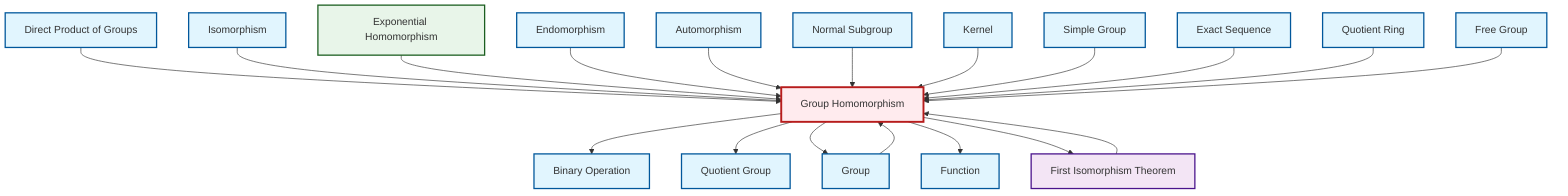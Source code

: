 graph TD
    classDef definition fill:#e1f5fe,stroke:#01579b,stroke-width:2px
    classDef theorem fill:#f3e5f5,stroke:#4a148c,stroke-width:2px
    classDef axiom fill:#fff3e0,stroke:#e65100,stroke-width:2px
    classDef example fill:#e8f5e9,stroke:#1b5e20,stroke-width:2px
    classDef current fill:#ffebee,stroke:#b71c1c,stroke-width:3px
    def-homomorphism["Group Homomorphism"]:::definition
    def-group["Group"]:::definition
    def-free-group["Free Group"]:::definition
    def-quotient-group["Quotient Group"]:::definition
    def-quotient-ring["Quotient Ring"]:::definition
    ex-exponential-homomorphism["Exponential Homomorphism"]:::example
    def-isomorphism["Isomorphism"]:::definition
    def-kernel["Kernel"]:::definition
    def-direct-product["Direct Product of Groups"]:::definition
    def-automorphism["Automorphism"]:::definition
    def-endomorphism["Endomorphism"]:::definition
    def-simple-group["Simple Group"]:::definition
    def-binary-operation["Binary Operation"]:::definition
    def-exact-sequence["Exact Sequence"]:::definition
    thm-first-isomorphism["First Isomorphism Theorem"]:::theorem
    def-normal-subgroup["Normal Subgroup"]:::definition
    def-function["Function"]:::definition
    def-direct-product --> def-homomorphism
    def-isomorphism --> def-homomorphism
    ex-exponential-homomorphism --> def-homomorphism
    def-homomorphism --> def-binary-operation
    def-homomorphism --> def-quotient-group
    thm-first-isomorphism --> def-homomorphism
    def-endomorphism --> def-homomorphism
    def-automorphism --> def-homomorphism
    def-normal-subgroup --> def-homomorphism
    def-group --> def-homomorphism
    def-homomorphism --> def-group
    def-kernel --> def-homomorphism
    def-homomorphism --> def-function
    def-simple-group --> def-homomorphism
    def-homomorphism --> thm-first-isomorphism
    def-exact-sequence --> def-homomorphism
    def-quotient-ring --> def-homomorphism
    def-free-group --> def-homomorphism
    class def-homomorphism current